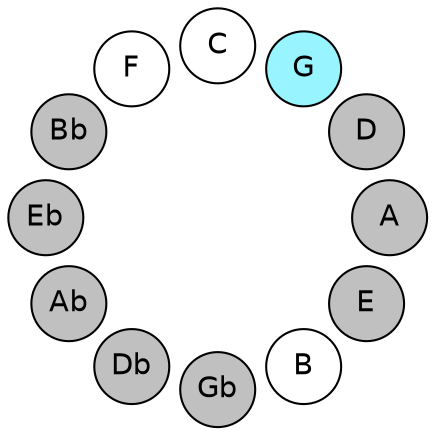 
graph {

layout = circo;
mindist = .1

node [shape = circle, fontname = Helvetica, margin = 0, style = filled]
edge [style=invis]

subgraph 1 {
	E -- B -- Gb -- Db -- Ab -- Eb -- Bb -- F -- C -- G -- D -- A -- E
}

E [fillcolor = gray];
B [fillcolor = white];
Gb [fillcolor = gray];
Db [fillcolor = gray];
Ab [fillcolor = gray];
Eb [fillcolor = gray];
Bb [fillcolor = gray];
F [fillcolor = white];
C [fillcolor = white];
G [fillcolor = cadetblue1];
D [fillcolor = gray];
A [fillcolor = gray];
}
